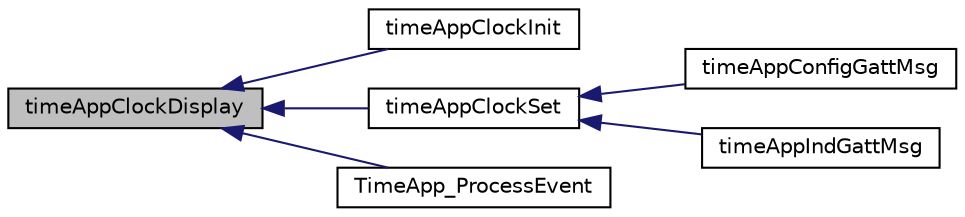 digraph "timeAppClockDisplay"
{
  edge [fontname="Helvetica",fontsize="10",labelfontname="Helvetica",labelfontsize="10"];
  node [fontname="Helvetica",fontsize="10",shape=record];
  rankdir="LR";
  Node1 [label="timeAppClockDisplay",height=0.2,width=0.4,color="black", fillcolor="grey75", style="filled" fontcolor="black"];
  Node1 -> Node2 [dir="back",color="midnightblue",fontsize="10",style="solid",fontname="Helvetica"];
  Node2 [label="timeAppClockInit",height=0.2,width=0.4,color="black", fillcolor="white", style="filled",URL="$_time_app_2_source_2timeapp__clock_8c.html#a3ab229979aa1790866a9bf897a1e5e6e"];
  Node1 -> Node3 [dir="back",color="midnightblue",fontsize="10",style="solid",fontname="Helvetica"];
  Node3 [label="timeAppClockSet",height=0.2,width=0.4,color="black", fillcolor="white", style="filled",URL="$_time_app_2_source_2timeapp__clock_8c.html#aac283f79dc4ea1e0f8f0a01fa24cb333"];
  Node3 -> Node4 [dir="back",color="midnightblue",fontsize="10",style="solid",fontname="Helvetica"];
  Node4 [label="timeAppConfigGattMsg",height=0.2,width=0.4,color="black", fillcolor="white", style="filled",URL="$_time_app_2_source_2timeapp_8h.html#ab448b7aa44fc10194684544be226e8c2"];
  Node3 -> Node5 [dir="back",color="midnightblue",fontsize="10",style="solid",fontname="Helvetica"];
  Node5 [label="timeAppIndGattMsg",height=0.2,width=0.4,color="black", fillcolor="white", style="filled",URL="$_time_app_2_source_2timeapp_8h.html#a0ad501fb3c83b5c6b0e5c52b2e0603d8"];
  Node1 -> Node6 [dir="back",color="midnightblue",fontsize="10",style="solid",fontname="Helvetica"];
  Node6 [label="TimeApp_ProcessEvent",height=0.2,width=0.4,color="black", fillcolor="white", style="filled",URL="$_time_app_2_source_2timeapp_8h.html#a1f40222b207859f16fe52bdd8a5f3ecb"];
}
